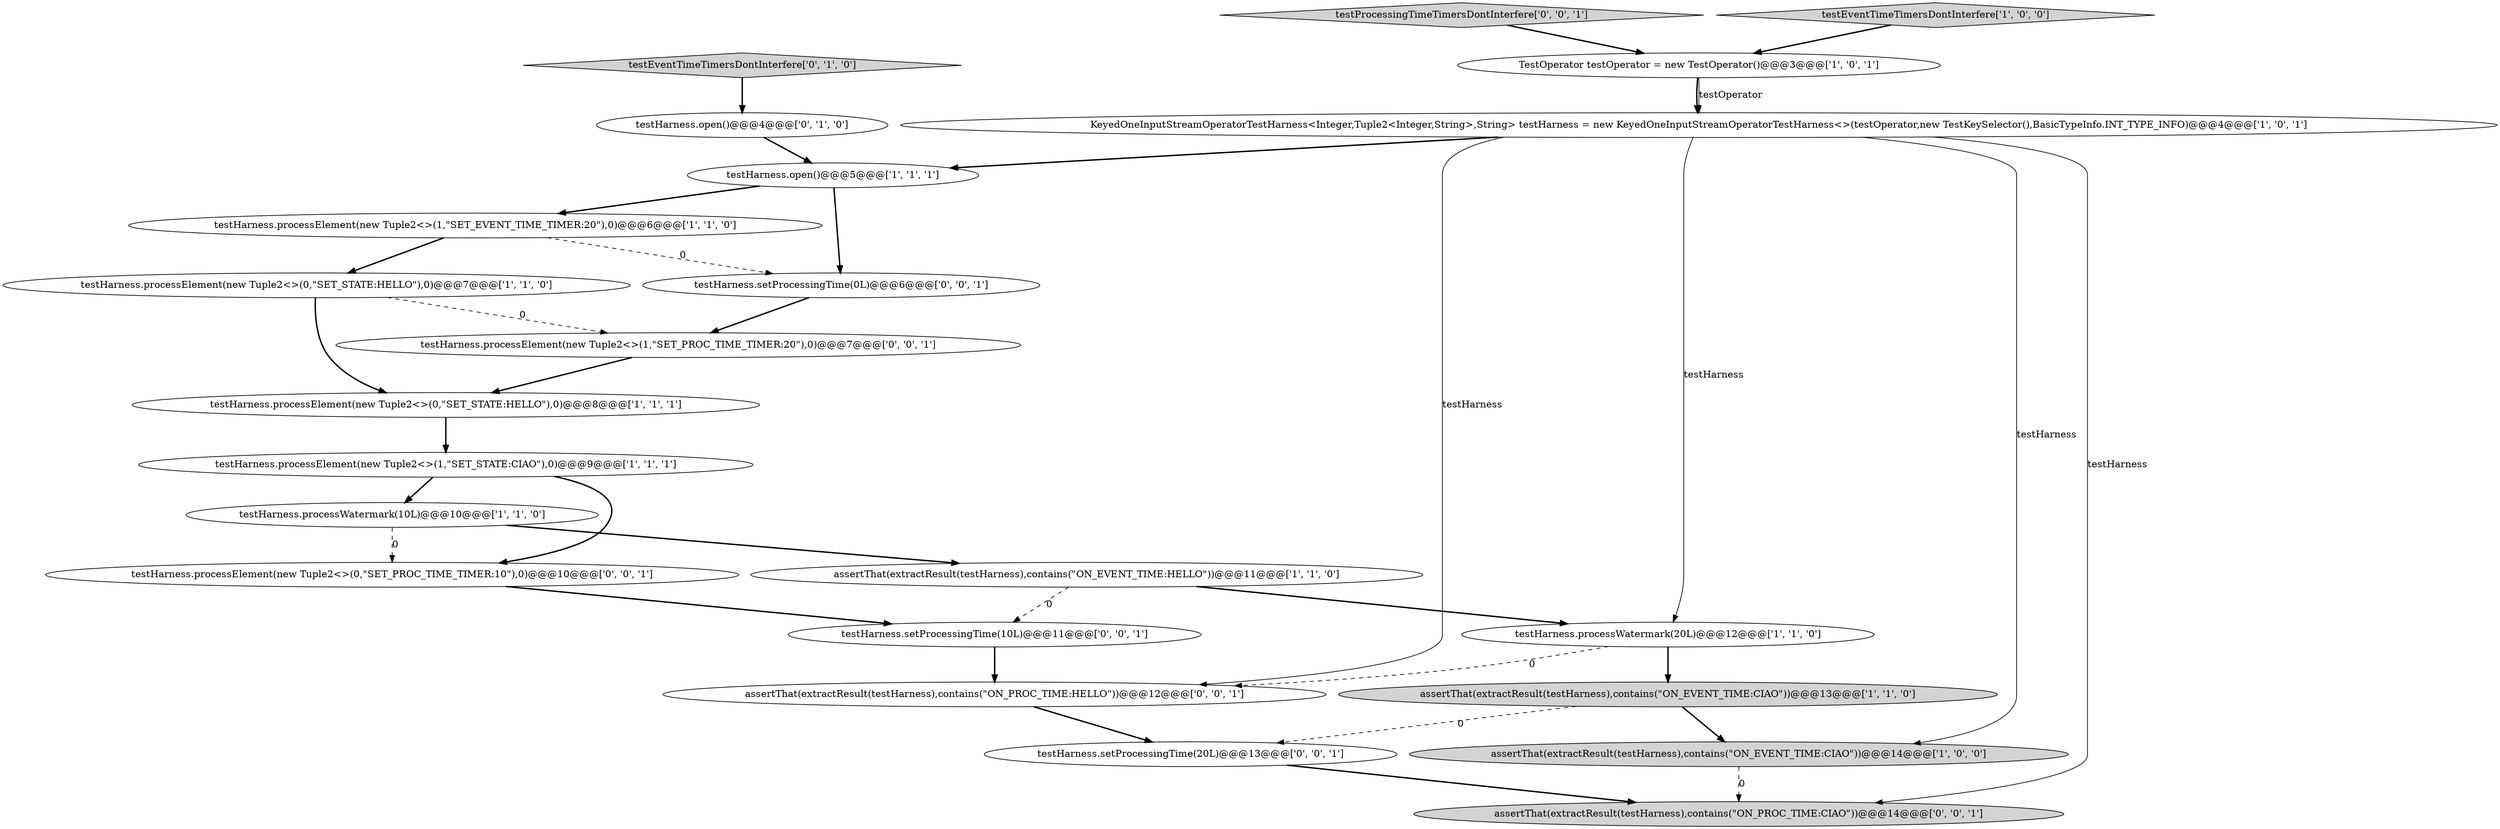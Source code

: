 digraph {
12 [style = filled, label = "testHarness.processElement(new Tuple2<>(1,\"SET_STATE:CIAO\"),0)@@@9@@@['1', '1', '1']", fillcolor = white, shape = ellipse image = "AAA0AAABBB1BBB"];
2 [style = filled, label = "testHarness.processWatermark(10L)@@@10@@@['1', '1', '0']", fillcolor = white, shape = ellipse image = "AAA0AAABBB1BBB"];
21 [style = filled, label = "testProcessingTimeTimersDontInterfere['0', '0', '1']", fillcolor = lightgray, shape = diamond image = "AAA0AAABBB3BBB"];
13 [style = filled, label = "testHarness.open()@@@4@@@['0', '1', '0']", fillcolor = white, shape = ellipse image = "AAA0AAABBB2BBB"];
1 [style = filled, label = "testHarness.processElement(new Tuple2<>(0,\"SET_STATE:HELLO\"),0)@@@8@@@['1', '1', '1']", fillcolor = white, shape = ellipse image = "AAA0AAABBB1BBB"];
15 [style = filled, label = "testHarness.processElement(new Tuple2<>(0,\"SET_PROC_TIME_TIMER:10\"),0)@@@10@@@['0', '0', '1']", fillcolor = white, shape = ellipse image = "AAA0AAABBB3BBB"];
9 [style = filled, label = "assertThat(extractResult(testHarness),contains(\"ON_EVENT_TIME:CIAO\"))@@@13@@@['1', '1', '0']", fillcolor = lightgray, shape = ellipse image = "AAA0AAABBB1BBB"];
6 [style = filled, label = "TestOperator testOperator = new TestOperator()@@@3@@@['1', '0', '1']", fillcolor = white, shape = ellipse image = "AAA0AAABBB1BBB"];
8 [style = filled, label = "assertThat(extractResult(testHarness),contains(\"ON_EVENT_TIME:HELLO\"))@@@11@@@['1', '1', '0']", fillcolor = white, shape = ellipse image = "AAA0AAABBB1BBB"];
19 [style = filled, label = "assertThat(extractResult(testHarness),contains(\"ON_PROC_TIME:CIAO\"))@@@14@@@['0', '0', '1']", fillcolor = lightgray, shape = ellipse image = "AAA0AAABBB3BBB"];
16 [style = filled, label = "testHarness.setProcessingTime(0L)@@@6@@@['0', '0', '1']", fillcolor = white, shape = ellipse image = "AAA0AAABBB3BBB"];
4 [style = filled, label = "testHarness.processElement(new Tuple2<>(0,\"SET_STATE:HELLO\"),0)@@@7@@@['1', '1', '0']", fillcolor = white, shape = ellipse image = "AAA0AAABBB1BBB"];
3 [style = filled, label = "testHarness.open()@@@5@@@['1', '1', '1']", fillcolor = white, shape = ellipse image = "AAA0AAABBB1BBB"];
14 [style = filled, label = "testEventTimeTimersDontInterfere['0', '1', '0']", fillcolor = lightgray, shape = diamond image = "AAA0AAABBB2BBB"];
11 [style = filled, label = "testHarness.processWatermark(20L)@@@12@@@['1', '1', '0']", fillcolor = white, shape = ellipse image = "AAA0AAABBB1BBB"];
18 [style = filled, label = "testHarness.setProcessingTime(20L)@@@13@@@['0', '0', '1']", fillcolor = white, shape = ellipse image = "AAA0AAABBB3BBB"];
7 [style = filled, label = "testEventTimeTimersDontInterfere['1', '0', '0']", fillcolor = lightgray, shape = diamond image = "AAA0AAABBB1BBB"];
10 [style = filled, label = "testHarness.processElement(new Tuple2<>(1,\"SET_EVENT_TIME_TIMER:20\"),0)@@@6@@@['1', '1', '0']", fillcolor = white, shape = ellipse image = "AAA0AAABBB1BBB"];
17 [style = filled, label = "testHarness.processElement(new Tuple2<>(1,\"SET_PROC_TIME_TIMER:20\"),0)@@@7@@@['0', '0', '1']", fillcolor = white, shape = ellipse image = "AAA0AAABBB3BBB"];
5 [style = filled, label = "assertThat(extractResult(testHarness),contains(\"ON_EVENT_TIME:CIAO\"))@@@14@@@['1', '0', '0']", fillcolor = lightgray, shape = ellipse image = "AAA0AAABBB1BBB"];
0 [style = filled, label = "KeyedOneInputStreamOperatorTestHarness<Integer,Tuple2<Integer,String>,String> testHarness = new KeyedOneInputStreamOperatorTestHarness<>(testOperator,new TestKeySelector(),BasicTypeInfo.INT_TYPE_INFO)@@@4@@@['1', '0', '1']", fillcolor = white, shape = ellipse image = "AAA0AAABBB1BBB"];
22 [style = filled, label = "assertThat(extractResult(testHarness),contains(\"ON_PROC_TIME:HELLO\"))@@@12@@@['0', '0', '1']", fillcolor = white, shape = ellipse image = "AAA0AAABBB3BBB"];
20 [style = filled, label = "testHarness.setProcessingTime(10L)@@@11@@@['0', '0', '1']", fillcolor = white, shape = ellipse image = "AAA0AAABBB3BBB"];
0->3 [style = bold, label=""];
17->1 [style = bold, label=""];
21->6 [style = bold, label=""];
4->17 [style = dashed, label="0"];
9->18 [style = dashed, label="0"];
12->15 [style = bold, label=""];
8->20 [style = dashed, label="0"];
18->19 [style = bold, label=""];
11->22 [style = dashed, label="0"];
6->0 [style = bold, label=""];
16->17 [style = bold, label=""];
0->5 [style = solid, label="testHarness"];
3->16 [style = bold, label=""];
11->9 [style = bold, label=""];
0->11 [style = solid, label="testHarness"];
20->22 [style = bold, label=""];
0->22 [style = solid, label="testHarness"];
2->15 [style = dashed, label="0"];
3->10 [style = bold, label=""];
12->2 [style = bold, label=""];
6->0 [style = solid, label="testOperator"];
22->18 [style = bold, label=""];
13->3 [style = bold, label=""];
15->20 [style = bold, label=""];
7->6 [style = bold, label=""];
1->12 [style = bold, label=""];
10->4 [style = bold, label=""];
9->5 [style = bold, label=""];
4->1 [style = bold, label=""];
10->16 [style = dashed, label="0"];
0->19 [style = solid, label="testHarness"];
14->13 [style = bold, label=""];
8->11 [style = bold, label=""];
5->19 [style = dashed, label="0"];
2->8 [style = bold, label=""];
}
